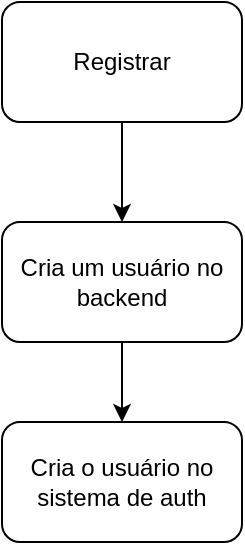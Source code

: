 <mxfile>
    <diagram id="XMZbmwn0aQtOR_L45eVj" name="Página-1">
        <mxGraphModel dx="359" dy="352" grid="1" gridSize="10" guides="1" tooltips="1" connect="1" arrows="1" fold="1" page="1" pageScale="1" pageWidth="827" pageHeight="1169" math="0" shadow="0">
            <root>
                <mxCell id="0"/>
                <mxCell id="1" parent="0"/>
                <mxCell id="6" style="edgeStyle=none;html=1;" edge="1" parent="1" source="2" target="4">
                    <mxGeometry relative="1" as="geometry"/>
                </mxCell>
                <mxCell id="2" value="Registrar" style="rounded=1;whiteSpace=wrap;html=1;" vertex="1" parent="1">
                    <mxGeometry x="70" y="30" width="120" height="60" as="geometry"/>
                </mxCell>
                <mxCell id="7" style="edgeStyle=none;html=1;" edge="1" parent="1" source="4" target="5">
                    <mxGeometry relative="1" as="geometry"/>
                </mxCell>
                <mxCell id="4" value="Cria um usuário no backend" style="rounded=1;whiteSpace=wrap;html=1;" vertex="1" parent="1">
                    <mxGeometry x="70" y="140" width="120" height="60" as="geometry"/>
                </mxCell>
                <mxCell id="5" value="Cria o usuário no sistema de auth" style="rounded=1;whiteSpace=wrap;html=1;" vertex="1" parent="1">
                    <mxGeometry x="70" y="240" width="120" height="60" as="geometry"/>
                </mxCell>
            </root>
        </mxGraphModel>
    </diagram>
</mxfile>